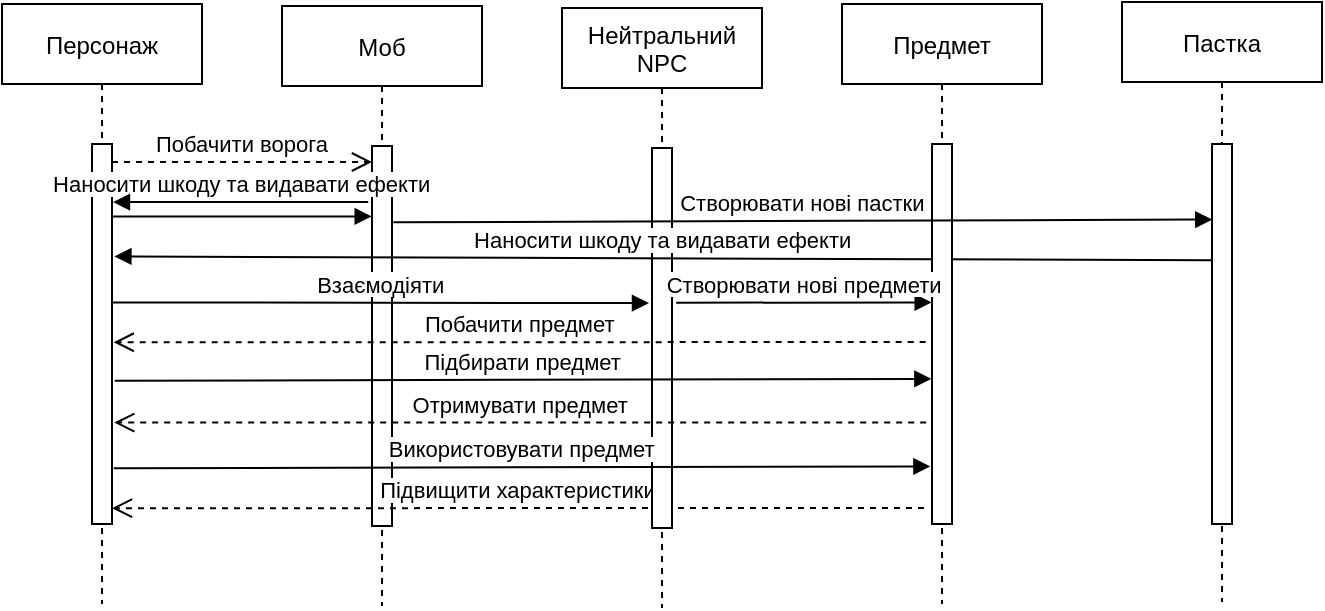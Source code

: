 <mxfile version="20.4.0" type="github">
  <diagram id="kgpKYQtTHZ0yAKxKKP6v" name="Page-1">
    <mxGraphModel dx="1122" dy="406" grid="1" gridSize="10" guides="1" tooltips="1" connect="1" arrows="1" fold="1" page="1" pageScale="1" pageWidth="850" pageHeight="1100" math="0" shadow="0">
      <root>
        <mxCell id="0" />
        <mxCell id="1" parent="0" />
        <mxCell id="3nuBFxr9cyL0pnOWT2aG-1" value="Персонаж" style="shape=umlLifeline;perimeter=lifelinePerimeter;container=1;collapsible=0;recursiveResize=0;rounded=0;shadow=0;strokeWidth=1;movable=0;resizable=0;rotatable=0;deletable=0;editable=0;connectable=0;" parent="1" vertex="1">
          <mxGeometry x="40" y="81" width="100" height="300" as="geometry" />
        </mxCell>
        <mxCell id="3nuBFxr9cyL0pnOWT2aG-2" value="" style="points=[];perimeter=orthogonalPerimeter;rounded=0;shadow=0;strokeWidth=1;movable=0;resizable=0;rotatable=0;deletable=0;editable=0;connectable=0;" parent="3nuBFxr9cyL0pnOWT2aG-1" vertex="1">
          <mxGeometry x="45" y="70" width="10" height="190" as="geometry" />
        </mxCell>
        <mxCell id="3nuBFxr9cyL0pnOWT2aG-5" value="Моб" style="shape=umlLifeline;perimeter=lifelinePerimeter;container=1;collapsible=0;recursiveResize=0;rounded=0;shadow=0;strokeWidth=1;movable=0;resizable=0;rotatable=0;deletable=0;editable=0;connectable=0;" parent="1" vertex="1">
          <mxGeometry x="180" y="82" width="100" height="300" as="geometry" />
        </mxCell>
        <mxCell id="3nuBFxr9cyL0pnOWT2aG-6" value="" style="points=[];perimeter=orthogonalPerimeter;rounded=0;shadow=0;strokeWidth=1;movable=0;resizable=0;rotatable=0;deletable=0;editable=0;connectable=0;" parent="3nuBFxr9cyL0pnOWT2aG-5" vertex="1">
          <mxGeometry x="45" y="70" width="10" height="190" as="geometry" />
        </mxCell>
        <mxCell id="zq52S6Dk0amT4qmCDl8a-8" value="Взаємодіяти" style="verticalAlign=bottom;endArrow=block;shadow=0;strokeWidth=1;exitX=0.996;exitY=0.471;exitDx=0;exitDy=0;exitPerimeter=0;entryX=-0.14;entryY=0.499;entryDx=0;entryDy=0;entryPerimeter=0;" parent="3nuBFxr9cyL0pnOWT2aG-5" edge="1">
          <mxGeometry relative="1" as="geometry">
            <mxPoint x="-85.14" y="148.2" as="sourcePoint" />
            <mxPoint x="183.5" y="148.55" as="targetPoint" />
          </mxGeometry>
        </mxCell>
        <mxCell id="mfDb98wtUIVzL8qiFOEz-9" value="Підвищити характеристики" style="verticalAlign=bottom;endArrow=open;dashed=1;endSize=8;exitX=-0.176;exitY=0.647;shadow=0;strokeWidth=1;exitDx=0;exitDy=0;exitPerimeter=0;entryX=1.226;entryY=0.598;entryDx=0;entryDy=0;entryPerimeter=0;" edge="1" parent="3nuBFxr9cyL0pnOWT2aG-5">
          <mxGeometry relative="1" as="geometry">
            <mxPoint x="-85.0" y="251.1" as="targetPoint" />
            <mxPoint x="320.98" y="251.0" as="sourcePoint" />
          </mxGeometry>
        </mxCell>
        <mxCell id="3nuBFxr9cyL0pnOWT2aG-8" value="Наносити шкоду та видавати ефекти" style="verticalAlign=bottom;endArrow=block;entryX=0;entryY=0;shadow=0;strokeWidth=1;" parent="1" edge="1">
          <mxGeometry y="7" relative="1" as="geometry">
            <mxPoint x="94.86" y="187.2" as="sourcePoint" />
            <mxPoint x="224.86" y="187.2" as="targetPoint" />
            <mxPoint as="offset" />
          </mxGeometry>
        </mxCell>
        <mxCell id="zq52S6Dk0amT4qmCDl8a-1" value="Нейтральний &#xa;NPC" style="shape=umlLifeline;perimeter=lifelinePerimeter;container=1;collapsible=0;recursiveResize=0;rounded=0;shadow=0;strokeWidth=1;movable=0;resizable=0;rotatable=0;deletable=0;editable=0;connectable=0;" parent="1" vertex="1">
          <mxGeometry x="320" y="83" width="100" height="300" as="geometry" />
        </mxCell>
        <mxCell id="zq52S6Dk0amT4qmCDl8a-2" value="" style="points=[];perimeter=orthogonalPerimeter;rounded=0;shadow=0;strokeWidth=1;movable=0;resizable=0;rotatable=0;deletable=0;editable=0;connectable=0;" parent="zq52S6Dk0amT4qmCDl8a-1" vertex="1">
          <mxGeometry x="45" y="70" width="10" height="190" as="geometry" />
        </mxCell>
        <mxCell id="mfDb98wtUIVzL8qiFOEz-2" value="Наносити шкоду та видавати ефекти" style="verticalAlign=bottom;endArrow=block;entryX=1.2;entryY=0.225;shadow=0;strokeWidth=1;entryDx=0;entryDy=0;entryPerimeter=0;exitX=-0.067;exitY=0.229;exitDx=0;exitDy=0;exitPerimeter=0;" edge="1" parent="zq52S6Dk0amT4qmCDl8a-1">
          <mxGeometry relative="1" as="geometry">
            <mxPoint x="324.86" y="126.13" as="sourcePoint" />
            <mxPoint x="-223.8" y="124.2" as="targetPoint" />
          </mxGeometry>
        </mxCell>
        <mxCell id="mfDb98wtUIVzL8qiFOEz-4" value="Використовувати предмет" style="verticalAlign=bottom;endArrow=block;shadow=0;strokeWidth=1;exitX=1.25;exitY=0.785;exitDx=0;exitDy=0;exitPerimeter=0;entryX=0.083;entryY=0.872;entryDx=0;entryDy=0;entryPerimeter=0;" edge="1" parent="zq52S6Dk0amT4qmCDl8a-1">
          <mxGeometry relative="1" as="geometry">
            <mxPoint x="-224.14" y="230.11" as="sourcePoint" />
            <mxPoint x="184.19" y="229.2" as="targetPoint" />
          </mxGeometry>
        </mxCell>
        <mxCell id="zq52S6Dk0amT4qmCDl8a-3" value="Предмет" style="shape=umlLifeline;perimeter=lifelinePerimeter;container=1;collapsible=0;recursiveResize=0;rounded=0;shadow=0;strokeWidth=1;movable=0;resizable=0;rotatable=0;deletable=0;editable=0;connectable=0;" parent="1" vertex="1">
          <mxGeometry x="460" y="81" width="100" height="300" as="geometry" />
        </mxCell>
        <mxCell id="zq52S6Dk0amT4qmCDl8a-4" value="" style="points=[];perimeter=orthogonalPerimeter;rounded=0;shadow=0;strokeWidth=1;movable=0;resizable=0;rotatable=0;deletable=0;editable=0;connectable=0;" parent="zq52S6Dk0amT4qmCDl8a-3" vertex="1">
          <mxGeometry x="45" y="70" width="10" height="190" as="geometry" />
        </mxCell>
        <mxCell id="zq52S6Dk0amT4qmCDl8a-12" value="Створювати нові предмети" style="verticalAlign=bottom;endArrow=block;shadow=0;strokeWidth=1;exitX=1.028;exitY=0.441;exitDx=0;exitDy=0;exitPerimeter=0;entryX=-0.194;entryY=0.44;entryDx=0;entryDy=0;entryPerimeter=0;" parent="zq52S6Dk0amT4qmCDl8a-3" edge="1">
          <mxGeometry relative="1" as="geometry">
            <mxPoint x="-82.92" y="149.37" as="sourcePoint" />
            <mxPoint x="44.86" y="149.2" as="targetPoint" />
          </mxGeometry>
        </mxCell>
        <mxCell id="zq52S6Dk0amT4qmCDl8a-5" value="Пастка" style="shape=umlLifeline;perimeter=lifelinePerimeter;container=1;collapsible=0;recursiveResize=0;rounded=0;shadow=0;strokeWidth=1;movable=0;resizable=0;rotatable=0;deletable=0;editable=0;connectable=0;" parent="1" vertex="1">
          <mxGeometry x="600" y="80" width="100" height="300" as="geometry" />
        </mxCell>
        <mxCell id="zq52S6Dk0amT4qmCDl8a-6" value="" style="points=[];perimeter=orthogonalPerimeter;rounded=0;shadow=0;strokeWidth=1;movable=0;resizable=0;rotatable=0;deletable=0;editable=0;connectable=0;" parent="zq52S6Dk0amT4qmCDl8a-5" vertex="1">
          <mxGeometry x="45" y="71" width="10" height="190" as="geometry" />
        </mxCell>
        <mxCell id="zq52S6Dk0amT4qmCDl8a-7" value="" style="verticalAlign=bottom;endArrow=block;entryX=1.062;entryY=0.078;shadow=0;strokeWidth=1;entryDx=0;entryDy=0;entryPerimeter=0;exitX=-0.176;exitY=0.03;exitDx=0;exitDy=0;exitPerimeter=0;" parent="1" edge="1">
          <mxGeometry relative="1" as="geometry">
            <mxPoint x="223.1" y="180.0" as="sourcePoint" />
            <mxPoint x="95.48" y="180.02" as="targetPoint" />
          </mxGeometry>
        </mxCell>
        <mxCell id="zq52S6Dk0amT4qmCDl8a-9" value="Отримувати предмет" style="verticalAlign=bottom;endArrow=open;dashed=1;endSize=8;exitX=-0.176;exitY=0.647;shadow=0;strokeWidth=1;exitDx=0;exitDy=0;exitPerimeter=0;entryX=1.226;entryY=0.598;entryDx=0;entryDy=0;entryPerimeter=0;" parent="1" edge="1">
          <mxGeometry relative="1" as="geometry">
            <mxPoint x="96.12" y="290.3" as="targetPoint" />
            <mxPoint x="502.1" y="290.2" as="sourcePoint" />
          </mxGeometry>
        </mxCell>
        <mxCell id="zq52S6Dk0amT4qmCDl8a-11" value="Підбирати предмет" style="verticalAlign=bottom;endArrow=block;shadow=0;strokeWidth=1;exitX=1.25;exitY=0.785;exitDx=0;exitDy=0;exitPerimeter=0;entryX=0.083;entryY=0.872;entryDx=0;entryDy=0;entryPerimeter=0;" parent="1" edge="1">
          <mxGeometry relative="1" as="geometry">
            <mxPoint x="96.36" y="269.35" as="sourcePoint" />
            <mxPoint x="504.69" y="268.44" as="targetPoint" />
          </mxGeometry>
        </mxCell>
        <mxCell id="zq52S6Dk0amT4qmCDl8a-13" value="Створювати нові пастки" style="verticalAlign=bottom;endArrow=block;shadow=0;strokeWidth=1;exitX=1.083;exitY=0.105;exitDx=0;exitDy=0;exitPerimeter=0;entryX=0.028;entryY=0.103;entryDx=0;entryDy=0;entryPerimeter=0;" parent="1" edge="1">
          <mxGeometry relative="1" as="geometry">
            <mxPoint x="235.69" y="190.15" as="sourcePoint" />
            <mxPoint x="645.14" y="188.77" as="targetPoint" />
          </mxGeometry>
        </mxCell>
        <mxCell id="mfDb98wtUIVzL8qiFOEz-3" value="Побачити предмет" style="verticalAlign=bottom;endArrow=open;dashed=1;endSize=8;exitX=-0.176;exitY=0.647;shadow=0;strokeWidth=1;exitDx=0;exitDy=0;exitPerimeter=0;entryX=1.226;entryY=0.598;entryDx=0;entryDy=0;entryPerimeter=0;" edge="1" parent="1">
          <mxGeometry relative="1" as="geometry">
            <mxPoint x="95.86" y="250.13" as="targetPoint" />
            <mxPoint x="501.84" y="250.03" as="sourcePoint" />
          </mxGeometry>
        </mxCell>
        <mxCell id="mfDb98wtUIVzL8qiFOEz-8" value="Побачити ворога" style="verticalAlign=bottom;endArrow=open;dashed=1;endSize=8;shadow=0;strokeWidth=1;" edge="1" parent="1">
          <mxGeometry relative="1" as="geometry">
            <mxPoint x="225" y="160" as="targetPoint" />
            <mxPoint x="95" y="160" as="sourcePoint" />
          </mxGeometry>
        </mxCell>
      </root>
    </mxGraphModel>
  </diagram>
</mxfile>
